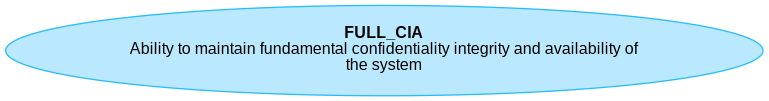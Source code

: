 







@startuml
digraph G {
rankdir="RL";
  node [shape=plaintext, fontname="Arial" fontsize="12"];
    
"FULL_CIA" [fillcolor="#bae9ff", style=filled shape=ellipse, color="#2bbcff", label="FULL_CIA", label= 
    <<table border="0" cellborder="0" cellspacing="0">
     <tr><td align="center"><b>FULL_CIA</b><br/>

Ability to maintain fundamental confidentiality integrity and availability of<br/>the system
</td></tr>
   </table>>]






}

@enduml